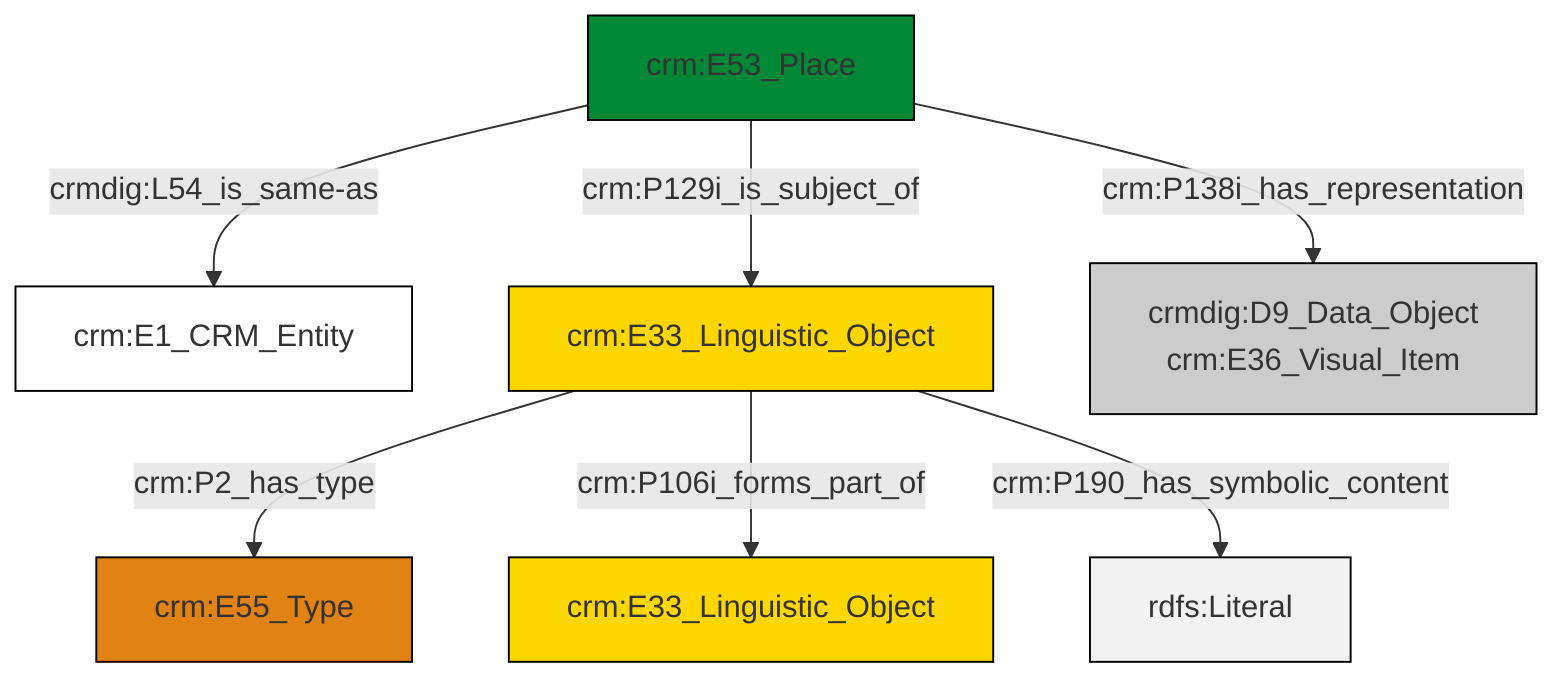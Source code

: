 graph TD
classDef Literal fill:#f2f2f2,stroke:#000000;
classDef CRM_Entity fill:#FFFFFF,stroke:#000000;
classDef Temporal_Entity fill:#00C9E6, stroke:#000000;
classDef Type fill:#E18312, stroke:#000000;
classDef Time-Span fill:#2C9C91, stroke:#000000;
classDef Appellation fill:#FFEB7F, stroke:#000000;
classDef Place fill:#008836, stroke:#000000;
classDef Persistent_Item fill:#B266B2, stroke:#000000;
classDef Conceptual_Object fill:#FFD700, stroke:#000000;
classDef Physical_Thing fill:#D2B48C, stroke:#000000;
classDef Actor fill:#f58aad, stroke:#000000;
classDef PC_Classes fill:#4ce600, stroke:#000000;
classDef Multi fill:#cccccc,stroke:#000000;

0["crm:E53_Place"]:::Place -->|crmdig:L54_is_same-as| 4["crm:E1_CRM_Entity"]:::CRM_Entity
6["crm:E33_Linguistic_Object"]:::Conceptual_Object -->|crm:P2_has_type| 7["crm:E55_Type"]:::Type
6["crm:E33_Linguistic_Object"]:::Conceptual_Object -->|crm:P106i_forms_part_of| 2["crm:E33_Linguistic_Object"]:::Conceptual_Object
6["crm:E33_Linguistic_Object"]:::Conceptual_Object -->|crm:P190_has_symbolic_content| 11[rdfs:Literal]:::Literal
0["crm:E53_Place"]:::Place -->|crm:P138i_has_representation| 8["crmdig:D9_Data_Object<br>crm:E36_Visual_Item"]:::Multi
0["crm:E53_Place"]:::Place -->|crm:P129i_is_subject_of| 6["crm:E33_Linguistic_Object"]:::Conceptual_Object